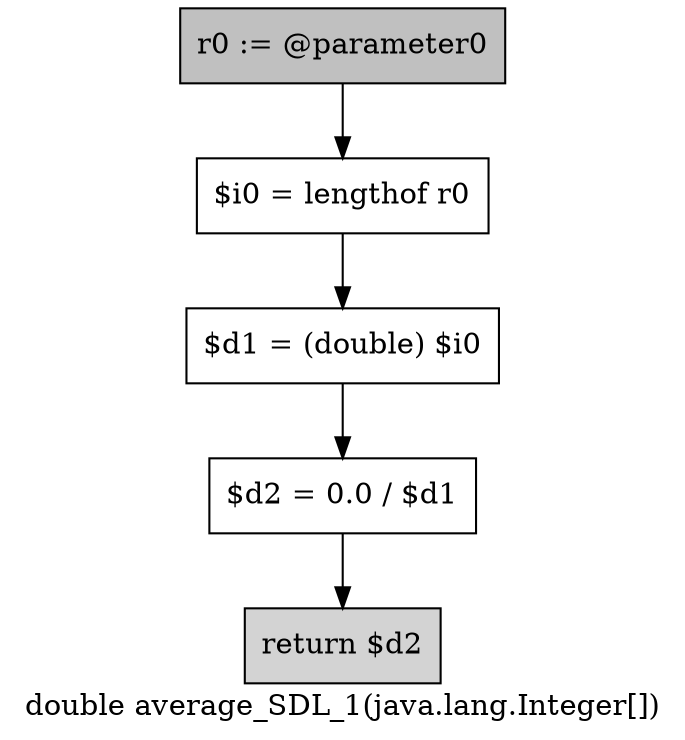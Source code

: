 digraph "double average_SDL_1(java.lang.Integer[])" {
    label="double average_SDL_1(java.lang.Integer[])";
    node [shape=box];
    "0" [style=filled,fillcolor=gray,label="r0 := @parameter0",];
    "1" [label="$i0 = lengthof r0",];
    "0"->"1";
    "2" [label="$d1 = (double) $i0",];
    "1"->"2";
    "3" [label="$d2 = 0.0 / $d1",];
    "2"->"3";
    "4" [style=filled,fillcolor=lightgray,label="return $d2",];
    "3"->"4";
}
